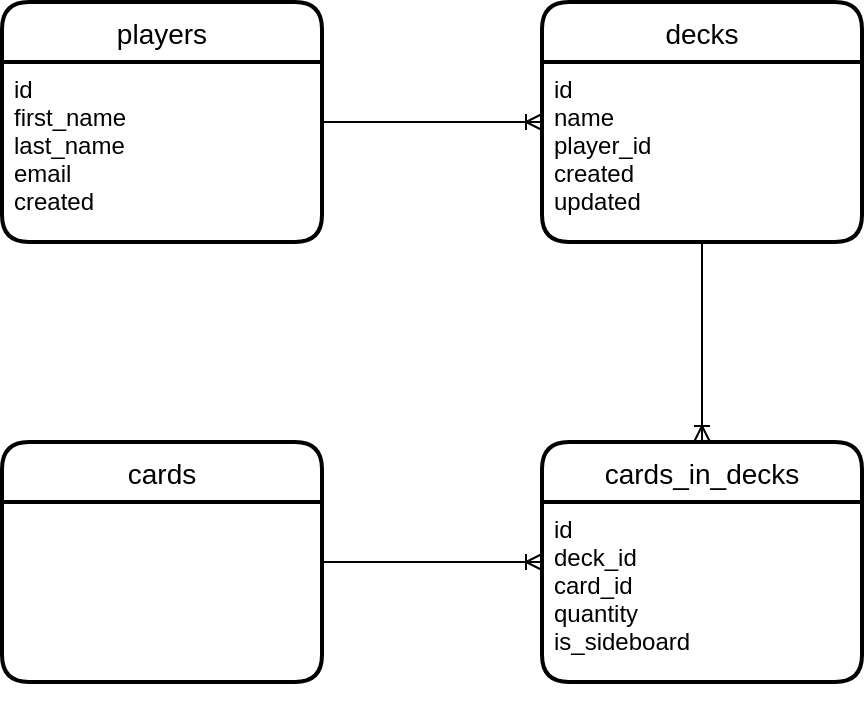 <mxfile version="20.2.5" type="device"><diagram id="Al6qNOwLmLaXDFyLAWV0" name="Page-1"><mxGraphModel dx="2062" dy="1002" grid="1" gridSize="10" guides="1" tooltips="1" connect="1" arrows="1" fold="1" page="1" pageScale="1" pageWidth="827" pageHeight="1169" math="0" shadow="0"><root><mxCell id="0"/><mxCell id="1" parent="0"/><mxCell id="VCmBadwrpJy_iZ8ajy42-30" style="edgeStyle=orthogonalEdgeStyle;rounded=0;orthogonalLoop=1;jettySize=auto;html=1;entryX=0;entryY=0.5;entryDx=0;entryDy=0;endArrow=ERoneToMany;endFill=0;" edge="1" parent="1" source="VCmBadwrpJy_iZ8ajy42-3" target="VCmBadwrpJy_iZ8ajy42-7"><mxGeometry relative="1" as="geometry"/></mxCell><mxCell id="VCmBadwrpJy_iZ8ajy42-3" value="players" style="swimlane;childLayout=stackLayout;horizontal=1;startSize=30;horizontalStack=0;rounded=1;fontSize=14;fontStyle=0;strokeWidth=2;resizeParent=0;resizeLast=1;shadow=0;dashed=0;align=center;" vertex="1" parent="1"><mxGeometry x="160" y="220" width="160" height="120" as="geometry"/></mxCell><mxCell id="VCmBadwrpJy_iZ8ajy42-4" value="id&#10;first_name&#10;last_name&#10;email&#10;created" style="align=left;strokeColor=none;fillColor=none;spacingLeft=4;fontSize=12;verticalAlign=top;resizable=0;rotatable=0;part=1;" vertex="1" parent="VCmBadwrpJy_iZ8ajy42-3"><mxGeometry y="30" width="160" height="90" as="geometry"/></mxCell><mxCell id="VCmBadwrpJy_iZ8ajy42-5" style="edgeStyle=orthogonalEdgeStyle;rounded=0;orthogonalLoop=1;jettySize=auto;html=1;exitX=0.5;exitY=1;exitDx=0;exitDy=0;" edge="1" parent="VCmBadwrpJy_iZ8ajy42-3" source="VCmBadwrpJy_iZ8ajy42-4" target="VCmBadwrpJy_iZ8ajy42-4"><mxGeometry relative="1" as="geometry"/></mxCell><mxCell id="VCmBadwrpJy_iZ8ajy42-6" style="edgeStyle=orthogonalEdgeStyle;rounded=0;orthogonalLoop=1;jettySize=auto;html=1;exitX=0.5;exitY=1;exitDx=0;exitDy=0;" edge="1" parent="1"><mxGeometry relative="1" as="geometry"><mxPoint x="200" y="430" as="sourcePoint"/><mxPoint x="200" y="430" as="targetPoint"/></mxGeometry></mxCell><mxCell id="VCmBadwrpJy_iZ8ajy42-7" value="decks" style="swimlane;childLayout=stackLayout;horizontal=1;startSize=30;horizontalStack=0;rounded=1;fontSize=14;fontStyle=0;strokeWidth=2;resizeParent=0;resizeLast=1;shadow=0;dashed=0;align=center;" vertex="1" parent="1"><mxGeometry x="430" y="220" width="160" height="120" as="geometry"/></mxCell><mxCell id="VCmBadwrpJy_iZ8ajy42-8" value="id&#10;name&#10;player_id&#10;created&#10;updated" style="align=left;strokeColor=none;fillColor=none;spacingLeft=4;fontSize=12;verticalAlign=top;resizable=0;rotatable=0;part=1;" vertex="1" parent="VCmBadwrpJy_iZ8ajy42-7"><mxGeometry y="30" width="160" height="90" as="geometry"/></mxCell><mxCell id="VCmBadwrpJy_iZ8ajy42-9" style="edgeStyle=orthogonalEdgeStyle;rounded=0;orthogonalLoop=1;jettySize=auto;html=1;exitX=0.5;exitY=1;exitDx=0;exitDy=0;" edge="1" parent="VCmBadwrpJy_iZ8ajy42-7" source="VCmBadwrpJy_iZ8ajy42-8" target="VCmBadwrpJy_iZ8ajy42-8"><mxGeometry relative="1" as="geometry"/></mxCell><mxCell id="VCmBadwrpJy_iZ8ajy42-12" value="cards" style="swimlane;childLayout=stackLayout;horizontal=1;startSize=30;horizontalStack=0;rounded=1;fontSize=14;fontStyle=0;strokeWidth=2;resizeParent=0;resizeLast=1;shadow=0;dashed=0;align=center;" vertex="1" parent="1"><mxGeometry x="160" y="440" width="160" height="120" as="geometry"/></mxCell><mxCell id="VCmBadwrpJy_iZ8ajy42-14" style="edgeStyle=orthogonalEdgeStyle;rounded=0;orthogonalLoop=1;jettySize=auto;html=1;exitX=0.5;exitY=1;exitDx=0;exitDy=0;" edge="1" parent="VCmBadwrpJy_iZ8ajy42-12"><mxGeometry relative="1" as="geometry"><mxPoint x="80" y="120" as="sourcePoint"/><mxPoint x="80" y="120" as="targetPoint"/></mxGeometry></mxCell><mxCell id="VCmBadwrpJy_iZ8ajy42-20" value="cards_in_decks" style="swimlane;childLayout=stackLayout;horizontal=1;startSize=30;horizontalStack=0;rounded=1;fontSize=14;fontStyle=0;strokeWidth=2;resizeParent=0;resizeLast=1;shadow=0;dashed=0;align=center;" vertex="1" parent="1"><mxGeometry x="430" y="440" width="160" height="120" as="geometry"/></mxCell><mxCell id="VCmBadwrpJy_iZ8ajy42-21" value="id&#10;deck_id&#10;card_id&#10;quantity&#10;is_sideboard" style="align=left;strokeColor=none;fillColor=none;spacingLeft=4;fontSize=12;verticalAlign=top;resizable=0;rotatable=0;part=1;" vertex="1" parent="VCmBadwrpJy_iZ8ajy42-20"><mxGeometry y="30" width="160" height="90" as="geometry"/></mxCell><mxCell id="VCmBadwrpJy_iZ8ajy42-22" style="edgeStyle=orthogonalEdgeStyle;rounded=0;orthogonalLoop=1;jettySize=auto;html=1;exitX=0.5;exitY=1;exitDx=0;exitDy=0;" edge="1" parent="VCmBadwrpJy_iZ8ajy42-20" source="VCmBadwrpJy_iZ8ajy42-21" target="VCmBadwrpJy_iZ8ajy42-21"><mxGeometry relative="1" as="geometry"/></mxCell><mxCell id="VCmBadwrpJy_iZ8ajy42-24" value="" style="edgeStyle=entityRelationEdgeStyle;fontSize=12;html=1;endArrow=ERoneToMany;rounded=0;entryX=0;entryY=0.5;entryDx=0;entryDy=0;exitX=1;exitY=0.5;exitDx=0;exitDy=0;" edge="1" parent="1" source="VCmBadwrpJy_iZ8ajy42-12" target="VCmBadwrpJy_iZ8ajy42-20"><mxGeometry width="100" height="100" relative="1" as="geometry"><mxPoint x="260" y="730" as="sourcePoint"/><mxPoint x="360" y="630" as="targetPoint"/></mxGeometry></mxCell><mxCell id="VCmBadwrpJy_iZ8ajy42-28" style="edgeStyle=orthogonalEdgeStyle;rounded=0;orthogonalLoop=1;jettySize=auto;html=1;exitX=0.5;exitY=1;exitDx=0;exitDy=0;entryX=0.5;entryY=0;entryDx=0;entryDy=0;endArrow=ERoneToMany;endFill=0;" edge="1" parent="1" source="VCmBadwrpJy_iZ8ajy42-8" target="VCmBadwrpJy_iZ8ajy42-20"><mxGeometry relative="1" as="geometry"/></mxCell></root></mxGraphModel></diagram></mxfile>